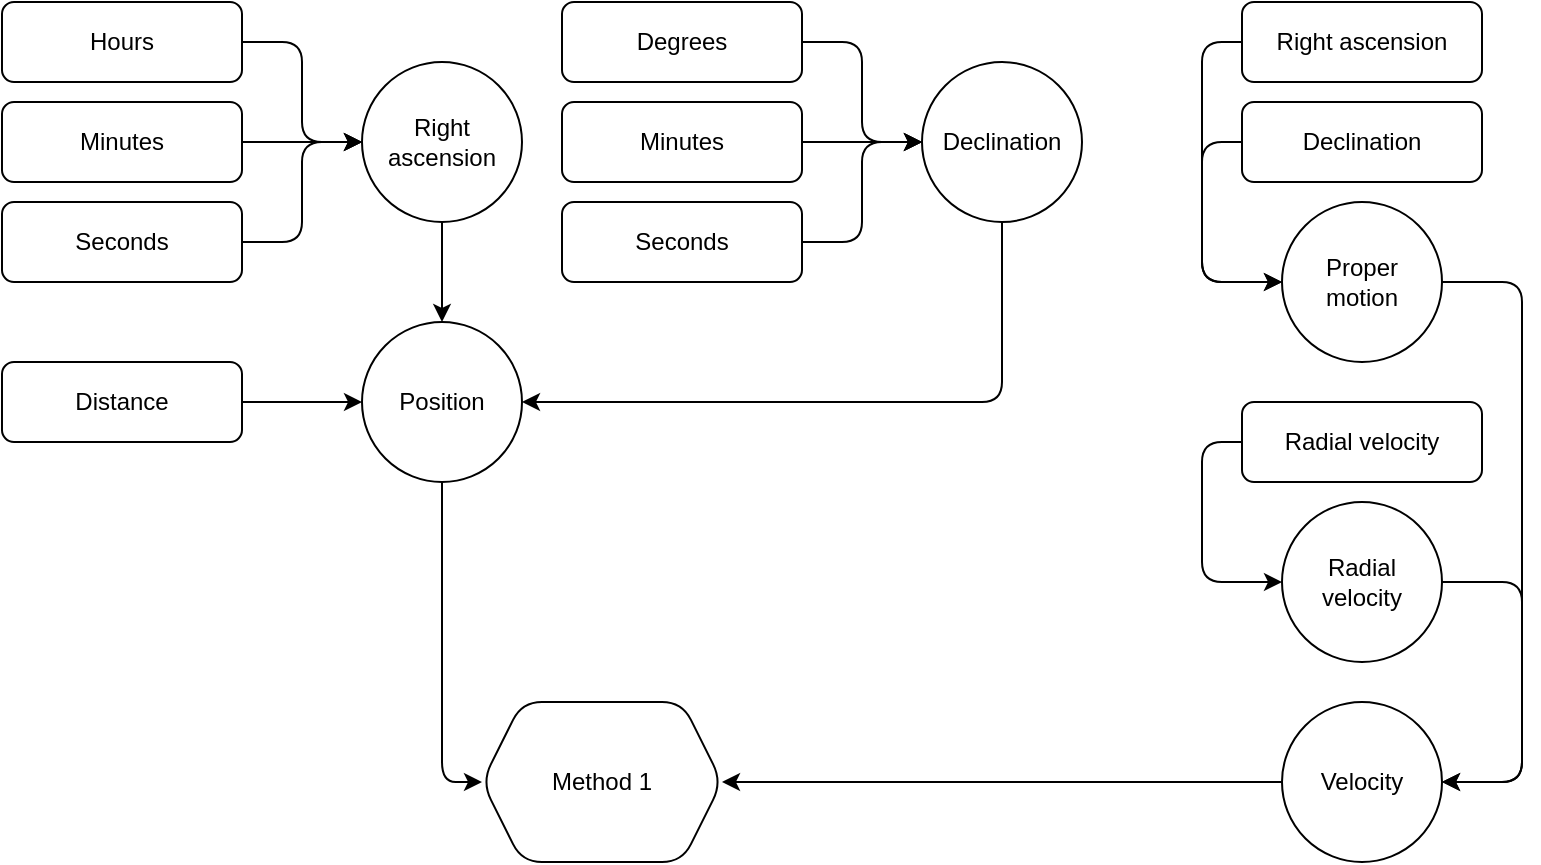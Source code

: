 <mxfile version="16.4.3" type="github">
  <diagram id="fIKkRCixxkwFUs0x7kcC" name="Page-1">
    <mxGraphModel dx="1422" dy="787" grid="1" gridSize="10" guides="1" tooltips="1" connect="1" arrows="1" fold="1" page="1" pageScale="1" pageWidth="827" pageHeight="1169" math="0" shadow="0">
      <root>
        <mxCell id="0" />
        <mxCell id="1" parent="0" />
        <mxCell id="swwnsGvYC6vCfxG6fQMU-13" style="edgeStyle=orthogonalEdgeStyle;rounded=1;orthogonalLoop=1;jettySize=auto;html=1;entryX=0;entryY=0.5;entryDx=0;entryDy=0;" parent="1" source="swwnsGvYC6vCfxG6fQMU-1" target="swwnsGvYC6vCfxG6fQMU-8" edge="1">
          <mxGeometry relative="1" as="geometry" />
        </mxCell>
        <mxCell id="swwnsGvYC6vCfxG6fQMU-1" value="Hours" style="rounded=1;whiteSpace=wrap;html=1;" parent="1" vertex="1">
          <mxGeometry x="40" y="40" width="120" height="40" as="geometry" />
        </mxCell>
        <mxCell id="swwnsGvYC6vCfxG6fQMU-14" style="edgeStyle=orthogonalEdgeStyle;rounded=1;orthogonalLoop=1;jettySize=auto;html=1;entryX=0;entryY=0.5;entryDx=0;entryDy=0;" parent="1" source="swwnsGvYC6vCfxG6fQMU-3" target="swwnsGvYC6vCfxG6fQMU-8" edge="1">
          <mxGeometry relative="1" as="geometry" />
        </mxCell>
        <mxCell id="swwnsGvYC6vCfxG6fQMU-3" value="Minutes" style="rounded=1;whiteSpace=wrap;html=1;" parent="1" vertex="1">
          <mxGeometry x="40" y="90" width="120" height="40" as="geometry" />
        </mxCell>
        <mxCell id="swwnsGvYC6vCfxG6fQMU-15" style="edgeStyle=orthogonalEdgeStyle;rounded=1;orthogonalLoop=1;jettySize=auto;html=1;entryX=0;entryY=0.5;entryDx=0;entryDy=0;" parent="1" source="swwnsGvYC6vCfxG6fQMU-4" target="swwnsGvYC6vCfxG6fQMU-8" edge="1">
          <mxGeometry relative="1" as="geometry" />
        </mxCell>
        <mxCell id="swwnsGvYC6vCfxG6fQMU-4" value="Seconds" style="rounded=1;whiteSpace=wrap;html=1;" parent="1" vertex="1">
          <mxGeometry x="40" y="140" width="120" height="40" as="geometry" />
        </mxCell>
        <mxCell id="swwnsGvYC6vCfxG6fQMU-16" style="edgeStyle=orthogonalEdgeStyle;rounded=1;orthogonalLoop=1;jettySize=auto;html=1;" parent="1" source="swwnsGvYC6vCfxG6fQMU-5" target="swwnsGvYC6vCfxG6fQMU-9" edge="1">
          <mxGeometry relative="1" as="geometry" />
        </mxCell>
        <mxCell id="swwnsGvYC6vCfxG6fQMU-5" value="Degrees" style="rounded=1;whiteSpace=wrap;html=1;" parent="1" vertex="1">
          <mxGeometry x="320" y="40" width="120" height="40" as="geometry" />
        </mxCell>
        <mxCell id="swwnsGvYC6vCfxG6fQMU-17" style="edgeStyle=orthogonalEdgeStyle;rounded=1;orthogonalLoop=1;jettySize=auto;html=1;" parent="1" source="swwnsGvYC6vCfxG6fQMU-6" target="swwnsGvYC6vCfxG6fQMU-9" edge="1">
          <mxGeometry relative="1" as="geometry" />
        </mxCell>
        <mxCell id="swwnsGvYC6vCfxG6fQMU-6" value="Minutes" style="rounded=1;whiteSpace=wrap;html=1;" parent="1" vertex="1">
          <mxGeometry x="320" y="90" width="120" height="40" as="geometry" />
        </mxCell>
        <mxCell id="swwnsGvYC6vCfxG6fQMU-18" style="edgeStyle=orthogonalEdgeStyle;rounded=1;orthogonalLoop=1;jettySize=auto;html=1;" parent="1" source="swwnsGvYC6vCfxG6fQMU-7" target="swwnsGvYC6vCfxG6fQMU-9" edge="1">
          <mxGeometry relative="1" as="geometry" />
        </mxCell>
        <mxCell id="swwnsGvYC6vCfxG6fQMU-7" value="Seconds" style="rounded=1;whiteSpace=wrap;html=1;" parent="1" vertex="1">
          <mxGeometry x="320" y="140" width="120" height="40" as="geometry" />
        </mxCell>
        <mxCell id="swwnsGvYC6vCfxG6fQMU-21" style="edgeStyle=orthogonalEdgeStyle;rounded=1;orthogonalLoop=1;jettySize=auto;html=1;entryX=0.5;entryY=0;entryDx=0;entryDy=0;" parent="1" source="swwnsGvYC6vCfxG6fQMU-8" target="swwnsGvYC6vCfxG6fQMU-19" edge="1">
          <mxGeometry relative="1" as="geometry" />
        </mxCell>
        <mxCell id="swwnsGvYC6vCfxG6fQMU-8" value="&lt;div&gt;Right&lt;/div&gt;&lt;div&gt;ascension&lt;/div&gt;" style="ellipse;whiteSpace=wrap;html=1;aspect=fixed;rounded=1;" parent="1" vertex="1">
          <mxGeometry x="220" y="70" width="80" height="80" as="geometry" />
        </mxCell>
        <mxCell id="swwnsGvYC6vCfxG6fQMU-20" style="edgeStyle=orthogonalEdgeStyle;rounded=1;orthogonalLoop=1;jettySize=auto;html=1;entryX=1;entryY=0.5;entryDx=0;entryDy=0;" parent="1" source="swwnsGvYC6vCfxG6fQMU-9" target="swwnsGvYC6vCfxG6fQMU-19" edge="1">
          <mxGeometry relative="1" as="geometry">
            <Array as="points">
              <mxPoint x="540" y="240" />
            </Array>
          </mxGeometry>
        </mxCell>
        <mxCell id="swwnsGvYC6vCfxG6fQMU-9" value="Declination" style="ellipse;whiteSpace=wrap;html=1;aspect=fixed;rounded=1;" parent="1" vertex="1">
          <mxGeometry x="500" y="70" width="80" height="80" as="geometry" />
        </mxCell>
        <mxCell id="swwnsGvYC6vCfxG6fQMU-45" style="edgeStyle=orthogonalEdgeStyle;rounded=1;orthogonalLoop=1;jettySize=auto;html=1;entryX=0;entryY=0.5;entryDx=0;entryDy=0;" parent="1" source="swwnsGvYC6vCfxG6fQMU-19" target="swwnsGvYC6vCfxG6fQMU-43" edge="1">
          <mxGeometry relative="1" as="geometry" />
        </mxCell>
        <mxCell id="swwnsGvYC6vCfxG6fQMU-19" value="Position" style="ellipse;whiteSpace=wrap;html=1;aspect=fixed;rounded=1;" parent="1" vertex="1">
          <mxGeometry x="220" y="200" width="80" height="80" as="geometry" />
        </mxCell>
        <mxCell id="swwnsGvYC6vCfxG6fQMU-23" style="edgeStyle=orthogonalEdgeStyle;rounded=1;orthogonalLoop=1;jettySize=auto;html=1;" parent="1" source="swwnsGvYC6vCfxG6fQMU-22" target="swwnsGvYC6vCfxG6fQMU-19" edge="1">
          <mxGeometry relative="1" as="geometry" />
        </mxCell>
        <mxCell id="swwnsGvYC6vCfxG6fQMU-22" value="Distance" style="rounded=1;whiteSpace=wrap;html=1;" parent="1" vertex="1">
          <mxGeometry x="40" y="220" width="120" height="40" as="geometry" />
        </mxCell>
        <mxCell id="swwnsGvYC6vCfxG6fQMU-30" style="edgeStyle=orthogonalEdgeStyle;rounded=1;orthogonalLoop=1;jettySize=auto;html=1;entryX=0;entryY=0.5;entryDx=0;entryDy=0;" parent="1" source="swwnsGvYC6vCfxG6fQMU-24" target="swwnsGvYC6vCfxG6fQMU-27" edge="1">
          <mxGeometry relative="1" as="geometry">
            <Array as="points">
              <mxPoint x="640" y="60" />
              <mxPoint x="640" y="180" />
            </Array>
          </mxGeometry>
        </mxCell>
        <mxCell id="swwnsGvYC6vCfxG6fQMU-24" value="Right ascension" style="rounded=1;whiteSpace=wrap;html=1;" parent="1" vertex="1">
          <mxGeometry x="660" y="40" width="120" height="40" as="geometry" />
        </mxCell>
        <mxCell id="swwnsGvYC6vCfxG6fQMU-41" style="edgeStyle=orthogonalEdgeStyle;rounded=1;orthogonalLoop=1;jettySize=auto;html=1;entryX=1;entryY=0.5;entryDx=0;entryDy=0;" parent="1" source="swwnsGvYC6vCfxG6fQMU-27" target="swwnsGvYC6vCfxG6fQMU-37" edge="1">
          <mxGeometry relative="1" as="geometry">
            <Array as="points">
              <mxPoint x="800" y="180" />
              <mxPoint x="800" y="430" />
            </Array>
          </mxGeometry>
        </mxCell>
        <mxCell id="swwnsGvYC6vCfxG6fQMU-27" value="&lt;div&gt;Proper&lt;/div&gt;&lt;div&gt;motion&lt;/div&gt;" style="ellipse;whiteSpace=wrap;html=1;aspect=fixed;rounded=1;" parent="1" vertex="1">
          <mxGeometry x="680" y="140" width="80" height="80" as="geometry" />
        </mxCell>
        <mxCell id="swwnsGvYC6vCfxG6fQMU-31" style="edgeStyle=orthogonalEdgeStyle;rounded=1;orthogonalLoop=1;jettySize=auto;html=1;entryX=0;entryY=0.5;entryDx=0;entryDy=0;" parent="1" source="swwnsGvYC6vCfxG6fQMU-28" target="swwnsGvYC6vCfxG6fQMU-27" edge="1">
          <mxGeometry relative="1" as="geometry">
            <Array as="points">
              <mxPoint x="640" y="110" />
              <mxPoint x="640" y="180" />
            </Array>
          </mxGeometry>
        </mxCell>
        <mxCell id="swwnsGvYC6vCfxG6fQMU-28" value="Declination" style="rounded=1;whiteSpace=wrap;html=1;" parent="1" vertex="1">
          <mxGeometry x="660" y="90" width="120" height="40" as="geometry" />
        </mxCell>
        <mxCell id="swwnsGvYC6vCfxG6fQMU-42" style="edgeStyle=orthogonalEdgeStyle;rounded=1;orthogonalLoop=1;jettySize=auto;html=1;entryX=1;entryY=0.5;entryDx=0;entryDy=0;" parent="1" source="swwnsGvYC6vCfxG6fQMU-34" target="swwnsGvYC6vCfxG6fQMU-37" edge="1">
          <mxGeometry relative="1" as="geometry">
            <Array as="points">
              <mxPoint x="800" y="330" />
              <mxPoint x="800" y="430" />
            </Array>
          </mxGeometry>
        </mxCell>
        <mxCell id="swwnsGvYC6vCfxG6fQMU-34" value="Radial&lt;br&gt;velocity" style="ellipse;whiteSpace=wrap;html=1;aspect=fixed;rounded=1;" parent="1" vertex="1">
          <mxGeometry x="680" y="290" width="80" height="80" as="geometry" />
        </mxCell>
        <mxCell id="swwnsGvYC6vCfxG6fQMU-35" style="edgeStyle=orthogonalEdgeStyle;rounded=1;orthogonalLoop=1;jettySize=auto;html=1;entryX=0;entryY=0.5;entryDx=0;entryDy=0;" parent="1" source="swwnsGvYC6vCfxG6fQMU-36" target="swwnsGvYC6vCfxG6fQMU-34" edge="1">
          <mxGeometry relative="1" as="geometry">
            <Array as="points">
              <mxPoint x="640" y="260" />
              <mxPoint x="640" y="330" />
            </Array>
          </mxGeometry>
        </mxCell>
        <mxCell id="swwnsGvYC6vCfxG6fQMU-36" value="Radial velocity" style="rounded=1;whiteSpace=wrap;html=1;" parent="1" vertex="1">
          <mxGeometry x="660" y="240" width="120" height="40" as="geometry" />
        </mxCell>
        <mxCell id="swwnsGvYC6vCfxG6fQMU-44" style="edgeStyle=orthogonalEdgeStyle;rounded=1;orthogonalLoop=1;jettySize=auto;html=1;entryX=1;entryY=0.5;entryDx=0;entryDy=0;" parent="1" source="swwnsGvYC6vCfxG6fQMU-37" target="swwnsGvYC6vCfxG6fQMU-43" edge="1">
          <mxGeometry relative="1" as="geometry" />
        </mxCell>
        <mxCell id="swwnsGvYC6vCfxG6fQMU-37" value="Velocity" style="ellipse;whiteSpace=wrap;html=1;aspect=fixed;rounded=1;" parent="1" vertex="1">
          <mxGeometry x="680" y="390" width="80" height="80" as="geometry" />
        </mxCell>
        <mxCell id="swwnsGvYC6vCfxG6fQMU-43" value="Method 1" style="shape=hexagon;perimeter=hexagonPerimeter2;whiteSpace=wrap;html=1;fixedSize=1;rounded=1;" parent="1" vertex="1">
          <mxGeometry x="280" y="390" width="120" height="80" as="geometry" />
        </mxCell>
      </root>
    </mxGraphModel>
  </diagram>
</mxfile>
